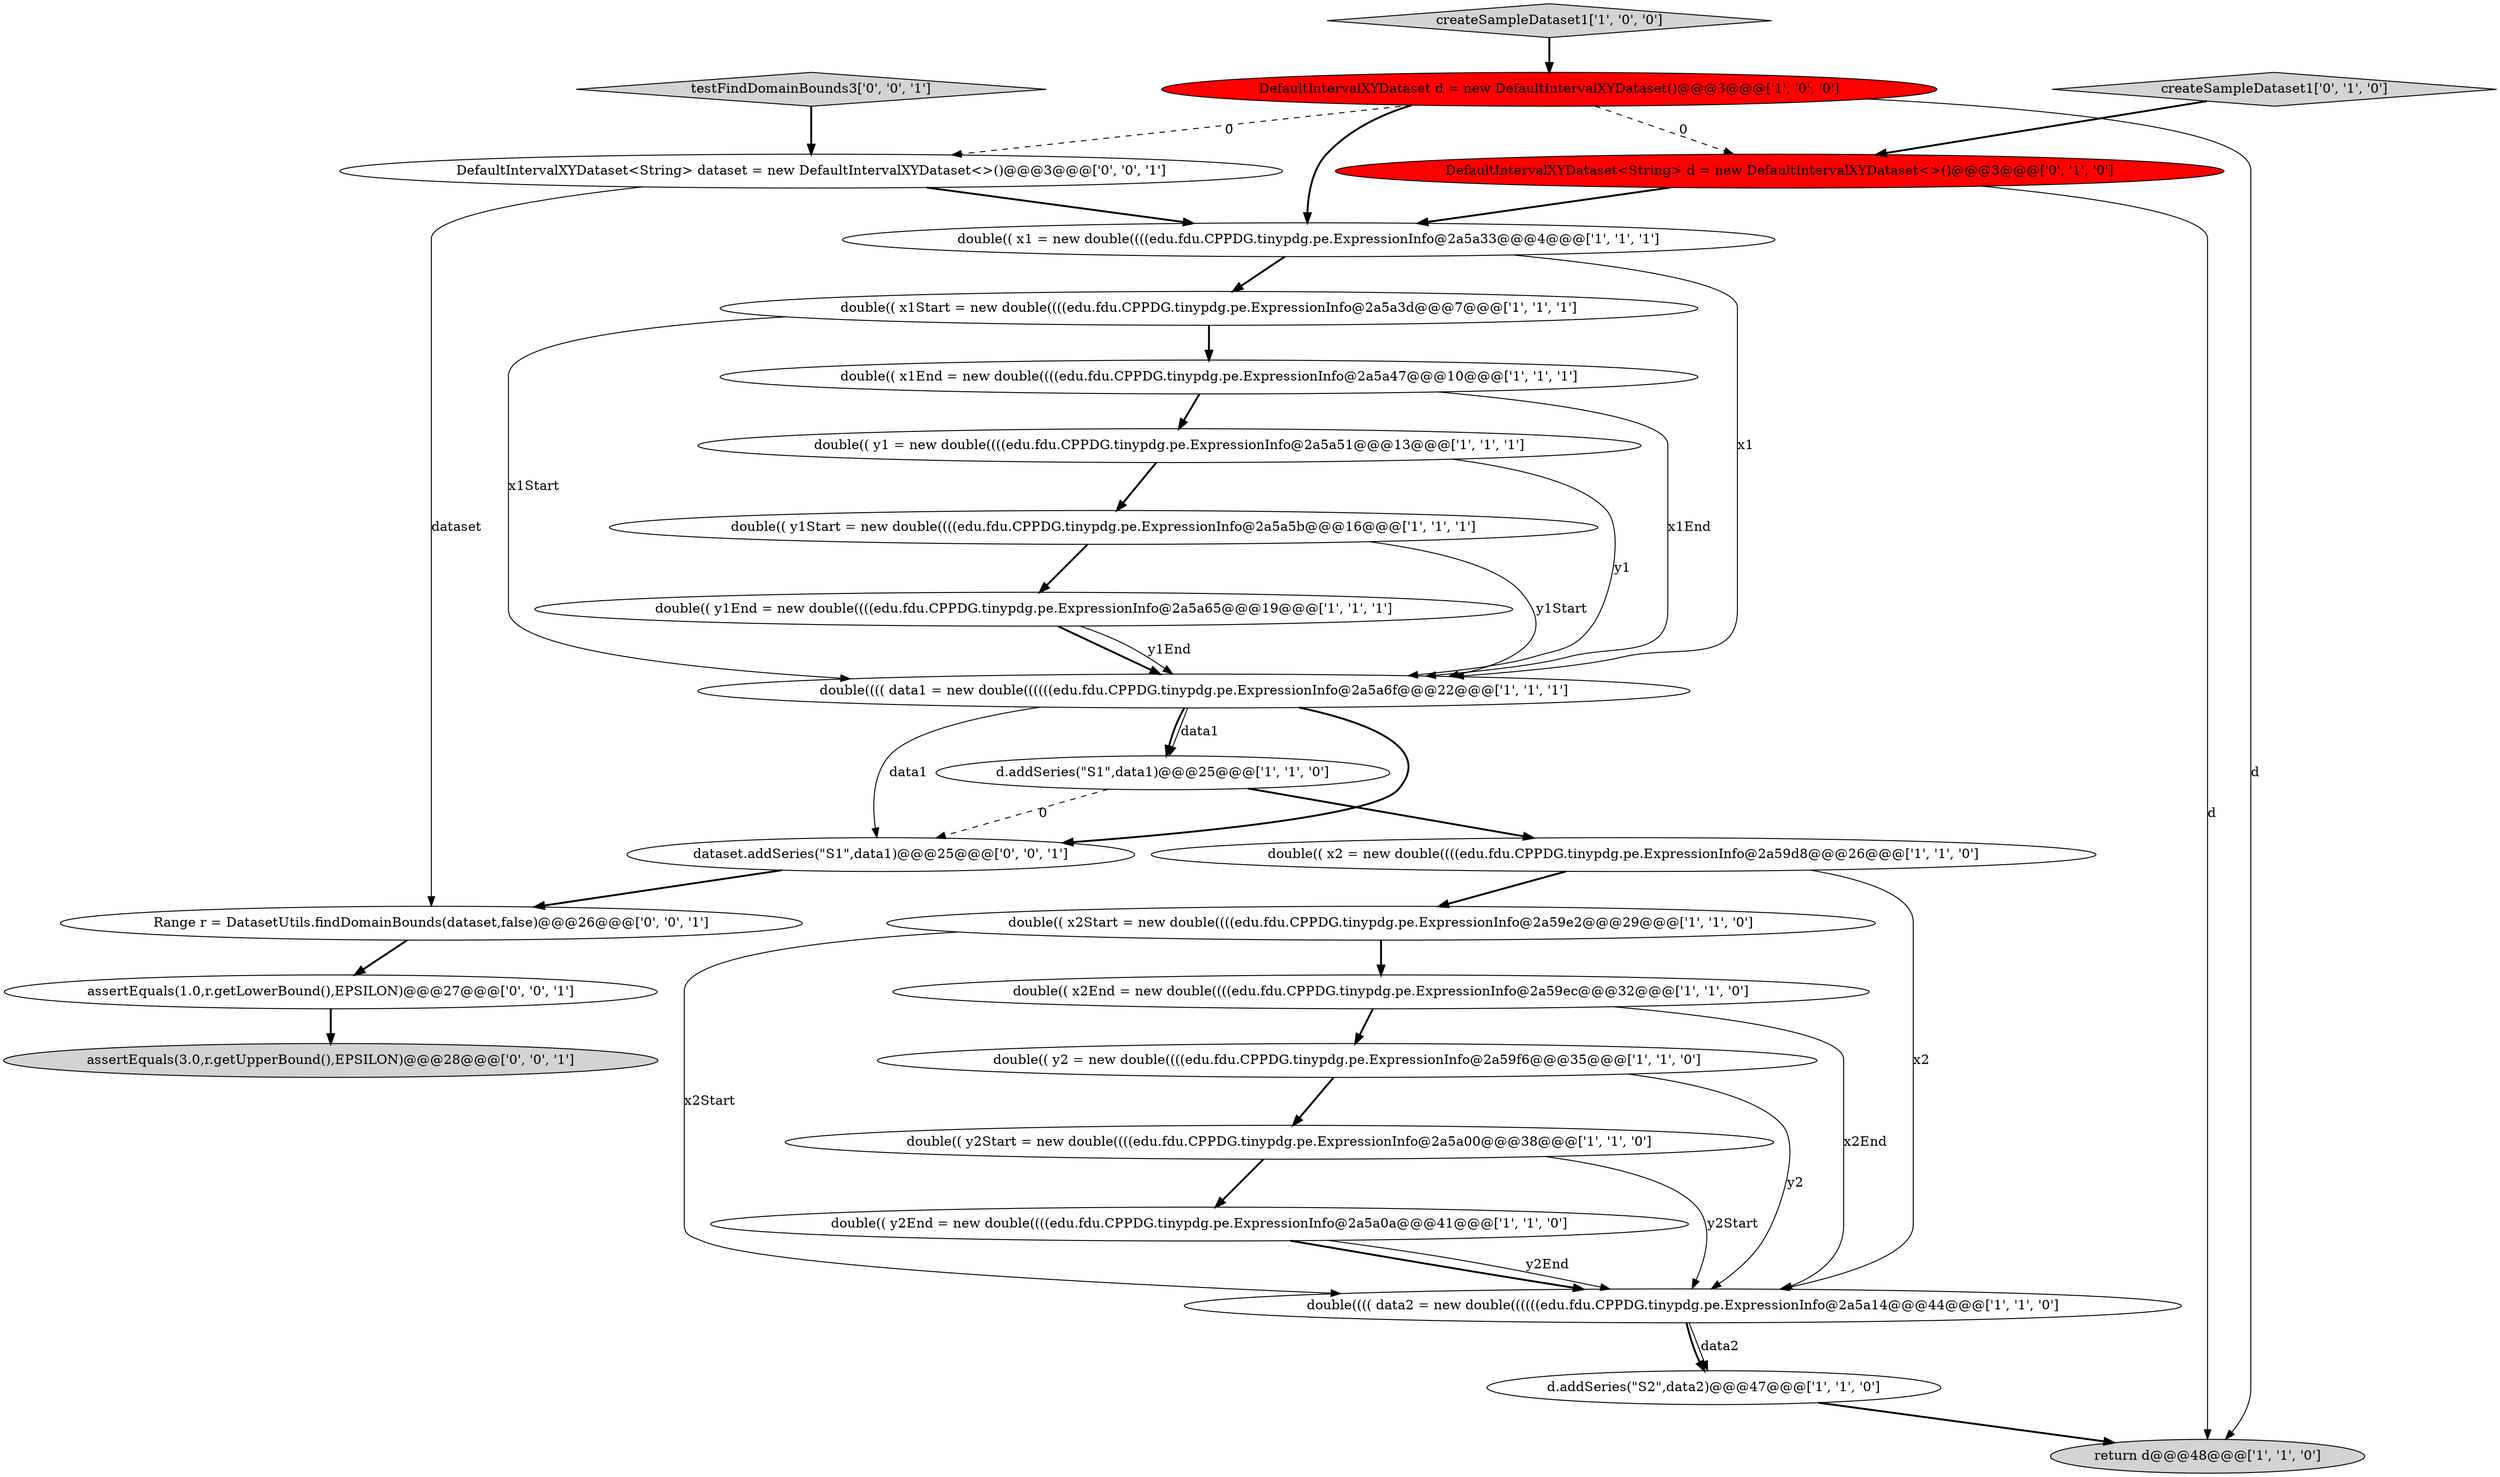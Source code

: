 digraph {
19 [style = filled, label = "DefaultIntervalXYDataset<String> d = new DefaultIntervalXYDataset<>()@@@3@@@['0', '1', '0']", fillcolor = red, shape = ellipse image = "AAA1AAABBB2BBB"];
0 [style = filled, label = "double(( x2Start = new double((((edu.fdu.CPPDG.tinypdg.pe.ExpressionInfo@2a59e2@@@29@@@['1', '1', '0']", fillcolor = white, shape = ellipse image = "AAA0AAABBB1BBB"];
12 [style = filled, label = "double(((( data1 = new double((((((edu.fdu.CPPDG.tinypdg.pe.ExpressionInfo@2a5a6f@@@22@@@['1', '1', '1']", fillcolor = white, shape = ellipse image = "AAA0AAABBB1BBB"];
11 [style = filled, label = "d.addSeries(\"S2\",data2)@@@47@@@['1', '1', '0']", fillcolor = white, shape = ellipse image = "AAA0AAABBB1BBB"];
5 [style = filled, label = "createSampleDataset1['1', '0', '0']", fillcolor = lightgray, shape = diamond image = "AAA0AAABBB1BBB"];
17 [style = filled, label = "double(( x2End = new double((((edu.fdu.CPPDG.tinypdg.pe.ExpressionInfo@2a59ec@@@32@@@['1', '1', '0']", fillcolor = white, shape = ellipse image = "AAA0AAABBB1BBB"];
6 [style = filled, label = "d.addSeries(\"S1\",data1)@@@25@@@['1', '1', '0']", fillcolor = white, shape = ellipse image = "AAA0AAABBB1BBB"];
26 [style = filled, label = "dataset.addSeries(\"S1\",data1)@@@25@@@['0', '0', '1']", fillcolor = white, shape = ellipse image = "AAA0AAABBB3BBB"];
14 [style = filled, label = "DefaultIntervalXYDataset d = new DefaultIntervalXYDataset()@@@3@@@['1', '0', '0']", fillcolor = red, shape = ellipse image = "AAA1AAABBB1BBB"];
4 [style = filled, label = "double(( y1End = new double((((edu.fdu.CPPDG.tinypdg.pe.ExpressionInfo@2a5a65@@@19@@@['1', '1', '1']", fillcolor = white, shape = ellipse image = "AAA0AAABBB1BBB"];
21 [style = filled, label = "Range r = DatasetUtils.findDomainBounds(dataset,false)@@@26@@@['0', '0', '1']", fillcolor = white, shape = ellipse image = "AAA0AAABBB3BBB"];
13 [style = filled, label = "double(( y1 = new double((((edu.fdu.CPPDG.tinypdg.pe.ExpressionInfo@2a5a51@@@13@@@['1', '1', '1']", fillcolor = white, shape = ellipse image = "AAA0AAABBB1BBB"];
15 [style = filled, label = "double(( x1End = new double((((edu.fdu.CPPDG.tinypdg.pe.ExpressionInfo@2a5a47@@@10@@@['1', '1', '1']", fillcolor = white, shape = ellipse image = "AAA0AAABBB1BBB"];
18 [style = filled, label = "double(( y2Start = new double((((edu.fdu.CPPDG.tinypdg.pe.ExpressionInfo@2a5a00@@@38@@@['1', '1', '0']", fillcolor = white, shape = ellipse image = "AAA0AAABBB1BBB"];
23 [style = filled, label = "assertEquals(3.0,r.getUpperBound(),EPSILON)@@@28@@@['0', '0', '1']", fillcolor = lightgray, shape = ellipse image = "AAA0AAABBB3BBB"];
20 [style = filled, label = "createSampleDataset1['0', '1', '0']", fillcolor = lightgray, shape = diamond image = "AAA0AAABBB2BBB"];
1 [style = filled, label = "return d@@@48@@@['1', '1', '0']", fillcolor = lightgray, shape = ellipse image = "AAA0AAABBB1BBB"];
10 [style = filled, label = "double(( x2 = new double((((edu.fdu.CPPDG.tinypdg.pe.ExpressionInfo@2a59d8@@@26@@@['1', '1', '0']", fillcolor = white, shape = ellipse image = "AAA0AAABBB1BBB"];
25 [style = filled, label = "testFindDomainBounds3['0', '0', '1']", fillcolor = lightgray, shape = diamond image = "AAA0AAABBB3BBB"];
22 [style = filled, label = "DefaultIntervalXYDataset<String> dataset = new DefaultIntervalXYDataset<>()@@@3@@@['0', '0', '1']", fillcolor = white, shape = ellipse image = "AAA0AAABBB3BBB"];
9 [style = filled, label = "double(( y2 = new double((((edu.fdu.CPPDG.tinypdg.pe.ExpressionInfo@2a59f6@@@35@@@['1', '1', '0']", fillcolor = white, shape = ellipse image = "AAA0AAABBB1BBB"];
16 [style = filled, label = "double(( y1Start = new double((((edu.fdu.CPPDG.tinypdg.pe.ExpressionInfo@2a5a5b@@@16@@@['1', '1', '1']", fillcolor = white, shape = ellipse image = "AAA0AAABBB1BBB"];
3 [style = filled, label = "double(( x1Start = new double((((edu.fdu.CPPDG.tinypdg.pe.ExpressionInfo@2a5a3d@@@7@@@['1', '1', '1']", fillcolor = white, shape = ellipse image = "AAA0AAABBB1BBB"];
24 [style = filled, label = "assertEquals(1.0,r.getLowerBound(),EPSILON)@@@27@@@['0', '0', '1']", fillcolor = white, shape = ellipse image = "AAA0AAABBB3BBB"];
8 [style = filled, label = "double(( x1 = new double((((edu.fdu.CPPDG.tinypdg.pe.ExpressionInfo@2a5a33@@@4@@@['1', '1', '1']", fillcolor = white, shape = ellipse image = "AAA0AAABBB1BBB"];
2 [style = filled, label = "double(((( data2 = new double((((((edu.fdu.CPPDG.tinypdg.pe.ExpressionInfo@2a5a14@@@44@@@['1', '1', '0']", fillcolor = white, shape = ellipse image = "AAA0AAABBB1BBB"];
7 [style = filled, label = "double(( y2End = new double((((edu.fdu.CPPDG.tinypdg.pe.ExpressionInfo@2a5a0a@@@41@@@['1', '1', '0']", fillcolor = white, shape = ellipse image = "AAA0AAABBB1BBB"];
15->12 [style = solid, label="x1End"];
15->13 [style = bold, label=""];
25->22 [style = bold, label=""];
11->1 [style = bold, label=""];
0->17 [style = bold, label=""];
17->9 [style = bold, label=""];
8->3 [style = bold, label=""];
12->6 [style = solid, label="data1"];
18->2 [style = solid, label="y2Start"];
14->22 [style = dashed, label="0"];
13->12 [style = solid, label="y1"];
3->15 [style = bold, label=""];
21->24 [style = bold, label=""];
12->26 [style = bold, label=""];
9->2 [style = solid, label="y2"];
5->14 [style = bold, label=""];
12->6 [style = bold, label=""];
14->1 [style = solid, label="d"];
13->16 [style = bold, label=""];
19->8 [style = bold, label=""];
10->2 [style = solid, label="x2"];
26->21 [style = bold, label=""];
22->8 [style = bold, label=""];
16->12 [style = solid, label="y1Start"];
9->18 [style = bold, label=""];
17->2 [style = solid, label="x2End"];
2->11 [style = solid, label="data2"];
3->12 [style = solid, label="x1Start"];
7->2 [style = bold, label=""];
0->2 [style = solid, label="x2Start"];
7->2 [style = solid, label="y2End"];
6->10 [style = bold, label=""];
22->21 [style = solid, label="dataset"];
10->0 [style = bold, label=""];
6->26 [style = dashed, label="0"];
4->12 [style = bold, label=""];
14->19 [style = dashed, label="0"];
14->8 [style = bold, label=""];
12->26 [style = solid, label="data1"];
16->4 [style = bold, label=""];
18->7 [style = bold, label=""];
20->19 [style = bold, label=""];
4->12 [style = solid, label="y1End"];
19->1 [style = solid, label="d"];
2->11 [style = bold, label=""];
8->12 [style = solid, label="x1"];
24->23 [style = bold, label=""];
}
